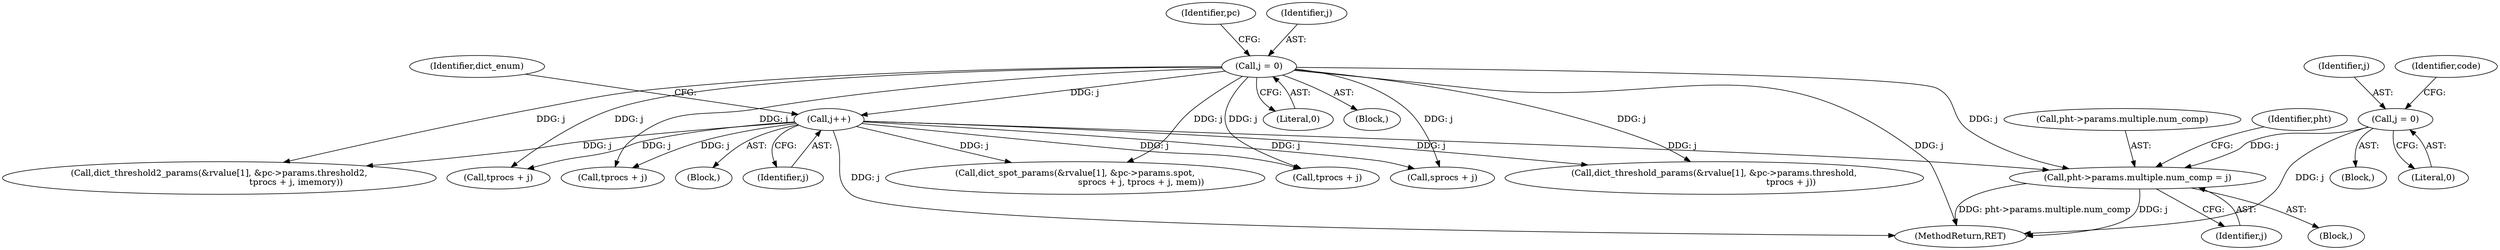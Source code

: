 digraph "0_ghostscript_f5c7555c30393e64ec1f5ab0dfae5b55b3b3fc78@pointer" {
"1000643" [label="(Call,pht->params.multiple.num_comp = j)"];
"1000622" [label="(Call,j++)"];
"1000416" [label="(Call,j = 0)"];
"1000398" [label="(Call,j = 0)"];
"1000571" [label="(Call,dict_threshold_params(&rvalue[1], &pc->params.threshold,\n                                                        tprocs + j))"];
"1000644" [label="(Call,pht->params.multiple.num_comp)"];
"1000418" [label="(Literal,0)"];
"1001024" [label="(MethodReturn,RET)"];
"1000605" [label="(Call,tprocs + j)"];
"1000547" [label="(Call,tprocs + j)"];
"1000533" [label="(Call,dict_spot_params(&rvalue[1], &pc->params.spot,\n                                                sprocs + j, tprocs + j, mem))"];
"1000402" [label="(Identifier,code)"];
"1000622" [label="(Call,j++)"];
"1000651" [label="(Identifier,j)"];
"1000628" [label="(Block,)"];
"1000422" [label="(Block,)"];
"1000582" [label="(Call,tprocs + j)"];
"1000427" [label="(Identifier,dict_enum)"];
"1000623" [label="(Identifier,j)"];
"1000398" [label="(Call,j = 0)"];
"1000400" [label="(Literal,0)"];
"1000656" [label="(Identifier,pht)"];
"1000544" [label="(Call,sprocs + j)"];
"1000594" [label="(Call,dict_threshold2_params(&rvalue[1], &pc->params.threshold2,\n                                                        tprocs + j, imemory))"];
"1000415" [label="(Block,)"];
"1000397" [label="(Block,)"];
"1000416" [label="(Call,j = 0)"];
"1000643" [label="(Call,pht->params.multiple.num_comp = j)"];
"1000399" [label="(Identifier,j)"];
"1000420" [label="(Identifier,pc)"];
"1000417" [label="(Identifier,j)"];
"1000643" -> "1000628"  [label="AST: "];
"1000643" -> "1000651"  [label="CFG: "];
"1000644" -> "1000643"  [label="AST: "];
"1000651" -> "1000643"  [label="AST: "];
"1000656" -> "1000643"  [label="CFG: "];
"1000643" -> "1001024"  [label="DDG: j"];
"1000643" -> "1001024"  [label="DDG: pht->params.multiple.num_comp"];
"1000622" -> "1000643"  [label="DDG: j"];
"1000416" -> "1000643"  [label="DDG: j"];
"1000398" -> "1000643"  [label="DDG: j"];
"1000622" -> "1000422"  [label="AST: "];
"1000622" -> "1000623"  [label="CFG: "];
"1000623" -> "1000622"  [label="AST: "];
"1000427" -> "1000622"  [label="CFG: "];
"1000622" -> "1001024"  [label="DDG: j"];
"1000622" -> "1000533"  [label="DDG: j"];
"1000622" -> "1000544"  [label="DDG: j"];
"1000622" -> "1000547"  [label="DDG: j"];
"1000622" -> "1000571"  [label="DDG: j"];
"1000622" -> "1000582"  [label="DDG: j"];
"1000622" -> "1000594"  [label="DDG: j"];
"1000622" -> "1000605"  [label="DDG: j"];
"1000416" -> "1000622"  [label="DDG: j"];
"1000416" -> "1000415"  [label="AST: "];
"1000416" -> "1000418"  [label="CFG: "];
"1000417" -> "1000416"  [label="AST: "];
"1000418" -> "1000416"  [label="AST: "];
"1000420" -> "1000416"  [label="CFG: "];
"1000416" -> "1001024"  [label="DDG: j"];
"1000416" -> "1000533"  [label="DDG: j"];
"1000416" -> "1000544"  [label="DDG: j"];
"1000416" -> "1000547"  [label="DDG: j"];
"1000416" -> "1000571"  [label="DDG: j"];
"1000416" -> "1000582"  [label="DDG: j"];
"1000416" -> "1000594"  [label="DDG: j"];
"1000416" -> "1000605"  [label="DDG: j"];
"1000398" -> "1000397"  [label="AST: "];
"1000398" -> "1000400"  [label="CFG: "];
"1000399" -> "1000398"  [label="AST: "];
"1000400" -> "1000398"  [label="AST: "];
"1000402" -> "1000398"  [label="CFG: "];
"1000398" -> "1001024"  [label="DDG: j"];
}
